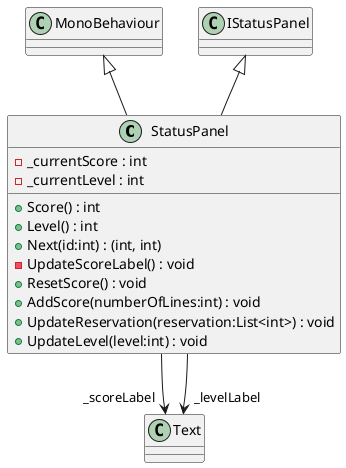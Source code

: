 @startuml
class StatusPanel {
    - _currentScore : int
    - _currentLevel : int
    + Score() : int
    + Level() : int
    + Next(id:int) : (int, int)
    - UpdateScoreLabel() : void
    + ResetScore() : void
    + AddScore(numberOfLines:int) : void
    + UpdateReservation(reservation:List<int>) : void
    + UpdateLevel(level:int) : void
}
MonoBehaviour <|-- StatusPanel
IStatusPanel <|-- StatusPanel
StatusPanel --> "_scoreLabel" Text
StatusPanel --> "_levelLabel" Text
@enduml

